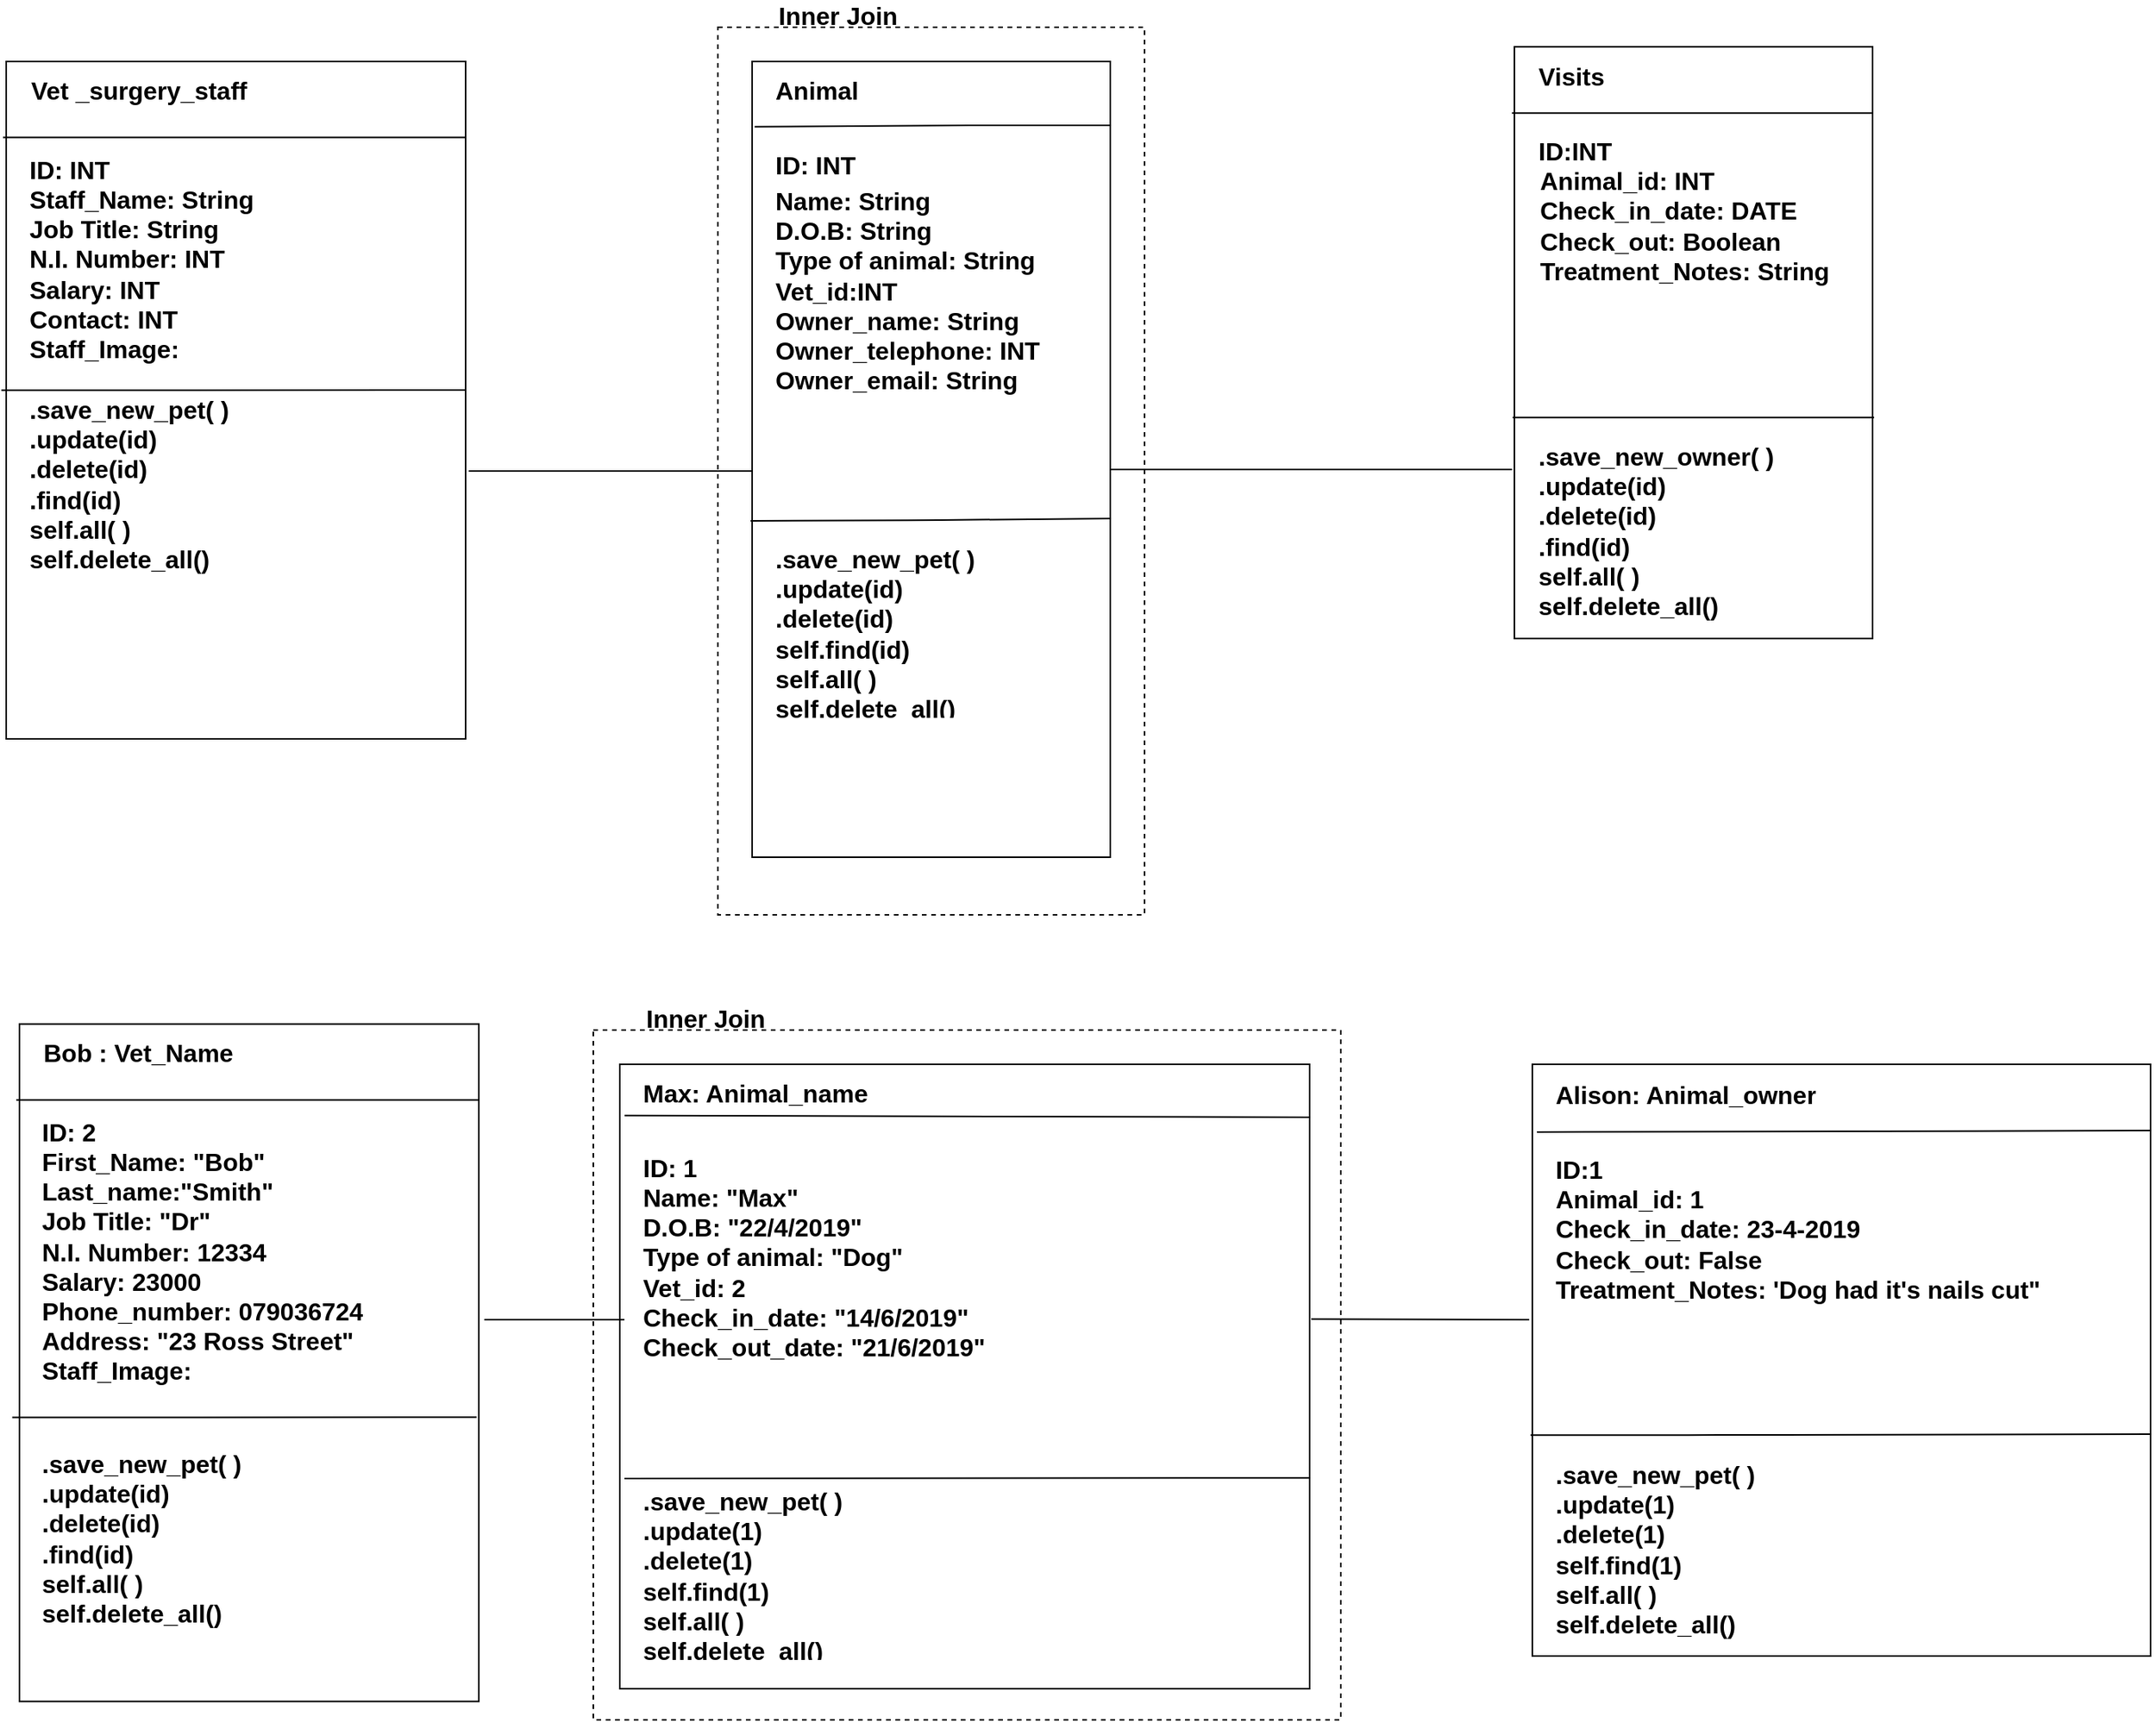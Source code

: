 <mxfile version="10.6.6" type="github"><diagram id="UhrS6bqiRKPR7tqEsJQr" name="Page-1"><mxGraphModel dx="482" dy="589" grid="1" gridSize="10" guides="1" tooltips="1" connect="1" arrows="1" fold="1" page="1" pageScale="2" pageWidth="827" pageHeight="1169" math="0" shadow="0"><root><mxCell id="0"/><mxCell id="1" parent="0"/><mxCell id="Odg2A1MPoNh8IARh7hKs-1" value="" style="rounded=0;whiteSpace=wrap;html=1;fillColor=none;dashed=1;" parent="1" vertex="1"><mxGeometry x="644" y="397.5" width="274" height="570" as="geometry"/></mxCell><mxCell id="Odg2A1MPoNh8IARh7hKs-2" value="" style="rounded=0;whiteSpace=wrap;html=1;fontSize=22;" parent="1" vertex="1"><mxGeometry x="666" y="419.5" width="230" height="511" as="geometry"/></mxCell><mxCell id="Odg2A1MPoNh8IARh7hKs-3" value="&lt;b&gt;&lt;font style=&quot;font-size: 16px&quot;&gt;Animal&lt;/font&gt;&lt;/b&gt;" style="text;html=1;strokeColor=none;fillColor=none;spacing=5;spacingTop=-20;whiteSpace=wrap;overflow=hidden;rounded=0;fontSize=12;" parent="1" vertex="1"><mxGeometry x="676" y="439.071" width="190" height="10" as="geometry"/></mxCell><mxCell id="Odg2A1MPoNh8IARh7hKs-4" value="&lt;font size=&quot;3&quot;&gt;&lt;b&gt;ID: INT&lt;br&gt;&lt;/b&gt;&lt;/font&gt;" style="text;html=1;strokeColor=none;fillColor=none;spacing=5;spacingTop=-20;whiteSpace=wrap;overflow=hidden;rounded=0;fontSize=12;" parent="1" vertex="1"><mxGeometry x="676" y="487.071" width="190" height="10" as="geometry"/></mxCell><mxCell id="Odg2A1MPoNh8IARh7hKs-5" value="&lt;font size=&quot;3&quot;&gt;&lt;b&gt;Name: String&lt;br&gt;D.O.B: String&amp;nbsp;&lt;br&gt;Type of animal: String&lt;br&gt;Vet_id:INT&lt;br&gt;Owner_name: String&lt;br&gt;Owner_telephone: INT&lt;br&gt;Owner_email: String&lt;br&gt;&lt;/b&gt;&lt;/font&gt;" style="text;html=1;strokeColor=none;fillColor=none;spacing=5;spacingTop=-20;whiteSpace=wrap;overflow=hidden;rounded=0;fontSize=12;" parent="1" vertex="1"><mxGeometry x="676" y="509.5" width="200" height="160" as="geometry"/></mxCell><mxCell id="Odg2A1MPoNh8IARh7hKs-6" value="&lt;font size=&quot;3&quot;&gt;&lt;b&gt;.save_new_pet( )&amp;nbsp;&lt;br&gt;.update(id)&lt;br&gt;.delete(id)&amp;nbsp;&lt;br&gt;&lt;/b&gt;&lt;/font&gt;&lt;b&gt;&lt;font style=&quot;font-size: 16px&quot;&gt;self.find(id)&amp;nbsp;&lt;/font&gt;&lt;/b&gt;&lt;font size=&quot;3&quot;&gt;&lt;b&gt;&lt;br&gt;self.all( )&lt;br&gt;self.delete_all()&lt;br&gt;&lt;br&gt;&lt;br&gt;&lt;/b&gt;&lt;/font&gt;" style="text;html=1;strokeColor=none;fillColor=none;spacing=5;spacingTop=-20;whiteSpace=wrap;overflow=hidden;rounded=0;fontSize=12;" parent="1" vertex="1"><mxGeometry x="676" y="739.5" width="200" height="101" as="geometry"/></mxCell><mxCell id="Odg2A1MPoNh8IARh7hKs-7" value="" style="endArrow=none;html=1;fontSize=12;exitX=0.007;exitY=0.082;exitDx=0;exitDy=0;exitPerimeter=0;" parent="1" source="Odg2A1MPoNh8IARh7hKs-2" edge="1"><mxGeometry width="50" height="50" relative="1" as="geometry"><mxPoint x="666" y="869.071" as="sourcePoint"/><mxPoint x="896" y="460.5" as="targetPoint"/><Array as="points"><mxPoint x="815" y="460.5"/></Array></mxGeometry></mxCell><mxCell id="Odg2A1MPoNh8IARh7hKs-8" value="&lt;b&gt;&lt;font style=&quot;font-size: 16px&quot;&gt;Inner Join&lt;/font&gt;&lt;/b&gt;" style="text;html=1;strokeColor=none;fillColor=none;spacing=5;spacingTop=-20;whiteSpace=wrap;overflow=hidden;rounded=0;fontSize=12;" parent="1" vertex="1"><mxGeometry x="677.5" y="390.571" width="190" height="10" as="geometry"/></mxCell><mxCell id="Odg2A1MPoNh8IARh7hKs-9" value="" style="endArrow=none;html=1;fontSize=12;entryX=1.001;entryY=0.41;entryDx=0;entryDy=0;entryPerimeter=0;" parent="1" edge="1"><mxGeometry width="50" height="50" relative="1" as="geometry"><mxPoint x="665" y="714.5" as="sourcePoint"/><mxPoint x="896" y="713" as="targetPoint"/><Array as="points"><mxPoint x="776" y="714.071"/></Array></mxGeometry></mxCell><mxCell id="Odg2A1MPoNh8IARh7hKs-10" value="" style="rounded=0;whiteSpace=wrap;html=1;fillColor=none;dashed=1;" parent="1" vertex="1"><mxGeometry x="564" y="1041.5" width="480" height="443" as="geometry"/></mxCell><mxCell id="Odg2A1MPoNh8IARh7hKs-11" value="" style="rounded=0;whiteSpace=wrap;html=1;fontSize=22;" parent="1" vertex="1"><mxGeometry x="581" y="1063.5" width="443" height="401" as="geometry"/></mxCell><mxCell id="Odg2A1MPoNh8IARh7hKs-12" value="&lt;font size=&quot;3&quot;&gt;&lt;b&gt;Max: Animal_name&lt;/b&gt;&lt;/font&gt;" style="text;html=1;strokeColor=none;fillColor=none;spacing=5;spacingTop=-20;whiteSpace=wrap;overflow=hidden;rounded=0;fontSize=12;" parent="1" vertex="1"><mxGeometry x="591" y="1083.071" width="190" height="10" as="geometry"/></mxCell><mxCell id="Odg2A1MPoNh8IARh7hKs-13" value="&lt;font size=&quot;3&quot;&gt;&lt;b&gt;ID: 1&lt;br&gt;&lt;/b&gt;&lt;/font&gt;" style="text;html=1;strokeColor=none;fillColor=none;spacing=5;spacingTop=-20;whiteSpace=wrap;overflow=hidden;rounded=0;fontSize=12;" parent="1" vertex="1"><mxGeometry x="591" y="1131.071" width="190" height="10" as="geometry"/></mxCell><mxCell id="Odg2A1MPoNh8IARh7hKs-14" value="&lt;font size=&quot;3&quot;&gt;&lt;b&gt;Name: &quot;Max&quot;&lt;br&gt;D.O.B: &quot;22/4/2019&quot;&amp;nbsp;&lt;br&gt;Type of animal: &quot;Dog&quot;&lt;br&gt;&lt;/b&gt;&lt;/font&gt;&lt;font size=&quot;3&quot;&gt;&lt;b&gt;Vet_id: 2&lt;br&gt;Check_in_date: &quot;14/6/2019&quot;&lt;br&gt;Check_out_date: &quot;21/6/2019&quot;&lt;br&gt;&lt;br&gt;&lt;/b&gt;&lt;/font&gt;" style="text;html=1;strokeColor=none;fillColor=none;spacing=5;spacingTop=-20;whiteSpace=wrap;overflow=hidden;rounded=0;fontSize=12;" parent="1" vertex="1"><mxGeometry x="591" y="1149.5" width="443" height="261" as="geometry"/></mxCell><mxCell id="Odg2A1MPoNh8IARh7hKs-15" value="&lt;font size=&quot;3&quot;&gt;&lt;b&gt;.save_new_pet( )&amp;nbsp;&lt;br&gt;.update(1)&lt;br&gt;.delete(1)&amp;nbsp;&lt;br&gt;&lt;/b&gt;&lt;/font&gt;&lt;b&gt;&lt;font style=&quot;font-size: 16px&quot;&gt;self.find(1)&amp;nbsp;&lt;/font&gt;&lt;/b&gt;&lt;font size=&quot;3&quot;&gt;&lt;b&gt;&lt;br&gt;self.all( )&lt;br&gt;self.delete_all()&lt;br&gt;&lt;br&gt;&lt;br&gt;&lt;/b&gt;&lt;/font&gt;" style="text;html=1;strokeColor=none;fillColor=none;spacing=5;spacingTop=-20;whiteSpace=wrap;overflow=hidden;rounded=0;fontSize=12;" parent="1" vertex="1"><mxGeometry x="591" y="1344.5" width="200" height="101" as="geometry"/></mxCell><mxCell id="Odg2A1MPoNh8IARh7hKs-16" value="" style="endArrow=none;html=1;fontSize=12;exitX=0.007;exitY=0.082;exitDx=0;exitDy=0;exitPerimeter=0;" parent="1" source="Odg2A1MPoNh8IARh7hKs-11" edge="1"><mxGeometry width="50" height="50" relative="1" as="geometry"><mxPoint x="581" y="1513.071" as="sourcePoint"/><mxPoint x="1024" y="1097.5" as="targetPoint"/><Array as="points"/></mxGeometry></mxCell><mxCell id="Odg2A1MPoNh8IARh7hKs-17" value="&lt;b&gt;&lt;font style=&quot;font-size: 16px&quot;&gt;Inner Join&lt;/font&gt;&lt;/b&gt;" style="text;html=1;strokeColor=none;fillColor=none;spacing=5;spacingTop=-20;whiteSpace=wrap;overflow=hidden;rounded=0;fontSize=12;" parent="1" vertex="1"><mxGeometry x="592.5" y="1034.571" width="190" height="10" as="geometry"/></mxCell><mxCell id="Odg2A1MPoNh8IARh7hKs-18" value="" style="endArrow=none;html=1;fontSize=12;entryX=1;entryY=0.75;entryDx=0;entryDy=0;" parent="1" edge="1"><mxGeometry width="50" height="50" relative="1" as="geometry"><mxPoint x="584" y="1329.5" as="sourcePoint"/><mxPoint x="1023.857" y="1329.071" as="targetPoint"/><Array as="points"/></mxGeometry></mxCell><mxCell id="Odg2A1MPoNh8IARh7hKs-20" value="" style="rounded=0;whiteSpace=wrap;html=1;fontSize=22;" parent="1" vertex="1"><mxGeometry x="187" y="419.5" width="295" height="435" as="geometry"/></mxCell><mxCell id="Odg2A1MPoNh8IARh7hKs-21" value="&lt;b&gt;&lt;font style=&quot;font-size: 16px&quot;&gt;Vet _surgery_staff&lt;/font&gt;&lt;/b&gt;" style="text;html=1;strokeColor=none;fillColor=none;spacing=5;spacingTop=-20;whiteSpace=wrap;overflow=hidden;rounded=0;fontSize=12;" parent="1" vertex="1"><mxGeometry x="197.5" y="438.571" width="190" height="10" as="geometry"/></mxCell><mxCell id="Odg2A1MPoNh8IARh7hKs-22" value="&lt;font size=&quot;3&quot;&gt;&lt;b&gt;ID: INT&amp;nbsp;&lt;br&gt;&lt;/b&gt;&lt;/font&gt;" style="text;html=1;strokeColor=none;fillColor=none;spacing=5;spacingTop=-20;whiteSpace=wrap;overflow=hidden;rounded=0;fontSize=12;" parent="1" vertex="1"><mxGeometry x="196.5" y="489.571" width="190" height="10" as="geometry"/></mxCell><mxCell id="Odg2A1MPoNh8IARh7hKs-23" value="&lt;font size=&quot;3&quot;&gt;&lt;b&gt;Staff_Name: String&lt;br&gt;Job&amp;nbsp;Title: String&amp;nbsp;&lt;br&gt;N.I. Number: INT&lt;br&gt;Salary: INT&amp;nbsp;&lt;br&gt;Contact: INT&lt;br&gt;Staff_Image:&amp;nbsp;&lt;br&gt;&lt;/b&gt;&lt;/font&gt;" style="text;html=1;strokeColor=none;fillColor=none;spacing=5;spacingTop=-20;whiteSpace=wrap;overflow=hidden;rounded=0;fontSize=12;" parent="1" vertex="1"><mxGeometry x="196.5" y="508.571" width="200" height="112" as="geometry"/></mxCell><mxCell id="Odg2A1MPoNh8IARh7hKs-24" value="&lt;font size=&quot;3&quot;&gt;&lt;b&gt;.save_new_pet( )&amp;nbsp;&lt;br&gt;.update(id)&lt;br&gt;.delete(id)&amp;nbsp;&lt;br&gt;&lt;/b&gt;&lt;/font&gt;&lt;b&gt;&lt;font style=&quot;font-size: 16px&quot;&gt;.find(id)&amp;nbsp;&lt;/font&gt;&lt;/b&gt;&lt;font size=&quot;3&quot;&gt;&lt;b&gt;&lt;br&gt;self.all( )&lt;br&gt;self.delete_all()&lt;br&gt;&lt;br&gt;&lt;/b&gt;&lt;/font&gt;" style="text;html=1;strokeColor=none;fillColor=none;spacing=5;spacingTop=-20;whiteSpace=wrap;overflow=hidden;rounded=0;fontSize=12;" parent="1" vertex="1"><mxGeometry x="196.5" y="643.5" width="284" height="155" as="geometry"/></mxCell><mxCell id="Odg2A1MPoNh8IARh7hKs-25" value="" style="endArrow=none;html=1;fontSize=12;exitX=-0.014;exitY=0.555;exitDx=0;exitDy=0;exitPerimeter=0;" parent="1" edge="1"><mxGeometry width="50" height="50" relative="1" as="geometry"><mxPoint x="183.857" y="630.571" as="sourcePoint"/><mxPoint x="482.0" y="630.5" as="targetPoint"/><Array as="points"><mxPoint x="296.5" y="630.571"/></Array></mxGeometry></mxCell><mxCell id="Odg2A1MPoNh8IARh7hKs-26" value="" style="endArrow=none;html=1;fontSize=12;exitX=-0.007;exitY=0.112;exitDx=0;exitDy=0;exitPerimeter=0;entryX=0.999;entryY=0.112;entryDx=0;entryDy=0;entryPerimeter=0;" parent="1" source="Odg2A1MPoNh8IARh7hKs-20" target="Odg2A1MPoNh8IARh7hKs-20" edge="1"><mxGeometry width="50" height="50" relative="1" as="geometry"><mxPoint x="186.5" y="868.571" as="sourcePoint"/><mxPoint x="236.5" y="818.571" as="targetPoint"/></mxGeometry></mxCell><mxCell id="Odg2A1MPoNh8IARh7hKs-34" value="" style="rounded=0;whiteSpace=wrap;html=1;fontSize=22;" parent="1" vertex="1"><mxGeometry x="195.5" y="1037.667" width="295" height="435" as="geometry"/></mxCell><mxCell id="Odg2A1MPoNh8IARh7hKs-35" value="&lt;font size=&quot;3&quot;&gt;&lt;b&gt;Bob : Vet_Name&lt;/b&gt;&lt;/font&gt;" style="text;html=1;strokeColor=none;fillColor=none;spacing=5;spacingTop=-20;whiteSpace=wrap;overflow=hidden;rounded=0;fontSize=12;" parent="1" vertex="1"><mxGeometry x="206" y="1056.738" width="190" height="10" as="geometry"/></mxCell><mxCell id="Odg2A1MPoNh8IARh7hKs-36" value="&lt;font size=&quot;3&quot;&gt;&lt;b&gt;ID: 2&lt;br&gt;&lt;/b&gt;&lt;/font&gt;" style="text;html=1;strokeColor=none;fillColor=none;spacing=5;spacingTop=-20;whiteSpace=wrap;overflow=hidden;rounded=0;fontSize=12;" parent="1" vertex="1"><mxGeometry x="205" y="1107.738" width="190" height="10" as="geometry"/></mxCell><mxCell id="Odg2A1MPoNh8IARh7hKs-37" value="&lt;font size=&quot;3&quot;&gt;&lt;b&gt;First_Name: &quot;Bob&quot;&lt;br&gt;Last_name:&quot;Smith&quot;&lt;br&gt;Job&amp;nbsp;Title: &quot;Dr&quot;&lt;br&gt;N.I. Number: 12334&lt;br&gt;Salary: 23000&lt;br&gt;Phone_number: 079036724&lt;br&gt;Address: &quot;23 Ross Street&quot;&lt;br&gt;Staff_Image:&amp;nbsp;&lt;br&gt;&lt;/b&gt;&lt;/font&gt;" style="text;html=1;strokeColor=none;fillColor=none;spacing=5;spacingTop=-20;whiteSpace=wrap;overflow=hidden;rounded=0;fontSize=12;" parent="1" vertex="1"><mxGeometry x="205" y="1126.5" width="249" height="146" as="geometry"/></mxCell><mxCell id="Odg2A1MPoNh8IARh7hKs-38" value="&lt;font size=&quot;3&quot;&gt;&lt;b&gt;.save_new_pet( )&amp;nbsp;&lt;br&gt;.update(id)&lt;br&gt;.delete(id)&amp;nbsp;&lt;br&gt;&lt;/b&gt;&lt;/font&gt;&lt;b&gt;&lt;font style=&quot;font-size: 16px&quot;&gt;.find(id)&amp;nbsp;&lt;/font&gt;&lt;/b&gt;&lt;font size=&quot;3&quot;&gt;&lt;b&gt;&lt;br&gt;self.all( )&lt;br&gt;self.delete_all()&lt;br&gt;&lt;br&gt;&lt;/b&gt;&lt;/font&gt;" style="text;html=1;strokeColor=none;fillColor=none;spacing=5;spacingTop=-20;whiteSpace=wrap;overflow=hidden;rounded=0;fontSize=12;" parent="1" vertex="1"><mxGeometry x="205" y="1320.667" width="284" height="155" as="geometry"/></mxCell><mxCell id="Odg2A1MPoNh8IARh7hKs-39" value="" style="endArrow=none;html=1;fontSize=12;exitX=-0.014;exitY=0.555;exitDx=0;exitDy=0;exitPerimeter=0;" parent="1" edge="1"><mxGeometry width="50" height="50" relative="1" as="geometry"><mxPoint x="190.857" y="1290.238" as="sourcePoint"/><mxPoint x="489.0" y="1290.167" as="targetPoint"/><Array as="points"><mxPoint x="303.5" y="1290.238"/></Array></mxGeometry></mxCell><mxCell id="Odg2A1MPoNh8IARh7hKs-40" value="" style="endArrow=none;html=1;fontSize=12;exitX=-0.007;exitY=0.112;exitDx=0;exitDy=0;exitPerimeter=0;entryX=0.999;entryY=0.112;entryDx=0;entryDy=0;entryPerimeter=0;" parent="1" source="Odg2A1MPoNh8IARh7hKs-34" target="Odg2A1MPoNh8IARh7hKs-34" edge="1"><mxGeometry width="50" height="50" relative="1" as="geometry"><mxPoint x="195" y="1486.738" as="sourcePoint"/><mxPoint x="245" y="1436.738" as="targetPoint"/></mxGeometry></mxCell><mxCell id="Odg2A1MPoNh8IARh7hKs-48" value="" style="rounded=0;whiteSpace=wrap;html=1;fontSize=22;" parent="1" vertex="1"><mxGeometry x="1155.5" y="410.071" width="230" height="380" as="geometry"/></mxCell><mxCell id="Odg2A1MPoNh8IARh7hKs-49" value="&lt;b&gt;&lt;font style=&quot;font-size: 16px&quot;&gt;Visits&lt;/font&gt;&lt;/b&gt;" style="text;html=1;strokeColor=none;fillColor=none;spacing=5;spacingTop=-20;whiteSpace=wrap;overflow=hidden;rounded=0;fontSize=12;" parent="1" vertex="1"><mxGeometry x="1165.5" y="430.071" width="190" height="10" as="geometry"/></mxCell><mxCell id="Odg2A1MPoNh8IARh7hKs-50" value="&lt;font size=&quot;3&quot;&gt;&lt;b&gt;ID:INT&lt;br&gt;&lt;/b&gt;&lt;/font&gt;" style="text;html=1;strokeColor=none;fillColor=none;spacing=5;spacingTop=-20;whiteSpace=wrap;overflow=hidden;rounded=0;fontSize=12;" parent="1" vertex="1"><mxGeometry x="1165.5" y="478.071" width="190" height="10" as="geometry"/></mxCell><mxCell id="Odg2A1MPoNh8IARh7hKs-51" value="&lt;font size=&quot;3&quot;&gt;&lt;b&gt;&lt;br&gt;Animal_id: INT&lt;br&gt;Check_in_date: DATE&lt;br&gt;Check_out: Boolean&lt;br&gt;Treatment_Notes: String&lt;br&gt;&lt;/b&gt;&lt;/font&gt;" style="text;html=1;strokeColor=none;fillColor=none;spacing=5;spacingTop=-20;whiteSpace=wrap;overflow=hidden;rounded=0;fontSize=12;" parent="1" vertex="1"><mxGeometry x="1166.5" y="478" width="200" height="156" as="geometry"/></mxCell><mxCell id="Odg2A1MPoNh8IARh7hKs-52" value="&lt;font size=&quot;3&quot;&gt;&lt;b&gt;.save_new_owner( )&amp;nbsp;&lt;br&gt;.update(id)&lt;br&gt;.delete(id)&amp;nbsp;&lt;br&gt;&lt;/b&gt;&lt;/font&gt;&lt;b&gt;&lt;font style=&quot;font-size: 16px&quot;&gt;.find(id)&amp;nbsp;&lt;/font&gt;&lt;/b&gt;&lt;font size=&quot;3&quot;&gt;&lt;b&gt;&lt;br&gt;self.all( )&lt;br&gt;self.delete_all()&lt;br&gt;&lt;br&gt;&lt;br&gt;&lt;/b&gt;&lt;/font&gt;" style="text;html=1;strokeColor=none;fillColor=none;spacing=5;spacingTop=-20;whiteSpace=wrap;overflow=hidden;rounded=0;fontSize=12;" parent="1" vertex="1"><mxGeometry x="1165.5" y="674.071" width="200" height="112" as="geometry"/></mxCell><mxCell id="Odg2A1MPoNh8IARh7hKs-53" value="" style="endArrow=none;html=1;fontSize=12;exitX=-0.007;exitY=0.616;exitDx=0;exitDy=0;exitPerimeter=0;" parent="1" edge="1"><mxGeometry width="50" height="50" relative="1" as="geometry"><mxPoint x="1154.357" y="648.071" as="sourcePoint"/><mxPoint x="1386.5" y="648.071" as="targetPoint"/><Array as="points"><mxPoint x="1265.5" y="648.071"/></Array></mxGeometry></mxCell><mxCell id="Odg2A1MPoNh8IARh7hKs-54" value="" style="endArrow=none;html=1;fontSize=12;exitX=-0.007;exitY=0.112;exitDx=0;exitDy=0;exitPerimeter=0;entryX=0.999;entryY=0.112;entryDx=0;entryDy=0;entryPerimeter=0;" parent="1" source="Odg2A1MPoNh8IARh7hKs-48" target="Odg2A1MPoNh8IARh7hKs-48" edge="1"><mxGeometry width="50" height="50" relative="1" as="geometry"><mxPoint x="1155.5" y="860.071" as="sourcePoint"/><mxPoint x="1205.5" y="810.071" as="targetPoint"/></mxGeometry></mxCell><mxCell id="Odg2A1MPoNh8IARh7hKs-55" value="" style="rounded=0;whiteSpace=wrap;html=1;fontSize=22;" parent="1" vertex="1"><mxGeometry x="1167" y="1063.5" width="397" height="380" as="geometry"/></mxCell><mxCell id="Odg2A1MPoNh8IARh7hKs-56" value="&lt;b&gt;&lt;font style=&quot;font-size: 16px&quot;&gt;Alison: Animal_owner&lt;/font&gt;&lt;/b&gt;" style="text;html=1;strokeColor=none;fillColor=none;spacing=5;spacingTop=-20;whiteSpace=wrap;overflow=hidden;rounded=0;fontSize=12;" parent="1" vertex="1"><mxGeometry x="1177" y="1083.571" width="190" height="10" as="geometry"/></mxCell><mxCell id="Odg2A1MPoNh8IARh7hKs-57" value="&lt;font size=&quot;3&quot;&gt;&lt;b&gt;ID:1&lt;br&gt;&lt;/b&gt;&lt;/font&gt;" style="text;html=1;strokeColor=none;fillColor=none;spacing=5;spacingTop=-20;whiteSpace=wrap;overflow=hidden;rounded=0;fontSize=12;" parent="1" vertex="1"><mxGeometry x="1177" y="1131.571" width="190" height="10" as="geometry"/></mxCell><mxCell id="Odg2A1MPoNh8IARh7hKs-59" value="&lt;font size=&quot;3&quot;&gt;&lt;b&gt;.save_new_pet( )&amp;nbsp;&lt;br&gt;.update(1)&lt;br&gt;.delete(1)&amp;nbsp;&lt;br&gt;&lt;/b&gt;&lt;/font&gt;&lt;b&gt;&lt;font style=&quot;font-size: 16px&quot;&gt;self.find(1)&amp;nbsp;&lt;/font&gt;&lt;/b&gt;&lt;font size=&quot;3&quot;&gt;&lt;b&gt;&lt;br&gt;self.all( )&lt;br&gt;self.delete_all()&lt;br&gt;&lt;br&gt;&lt;br&gt;&lt;/b&gt;&lt;/font&gt;" style="text;html=1;strokeColor=none;fillColor=none;spacing=5;spacingTop=-20;whiteSpace=wrap;overflow=hidden;rounded=0;fontSize=12;" parent="1" vertex="1"><mxGeometry x="1177" y="1327.571" width="200" height="112" as="geometry"/></mxCell><mxCell id="Odg2A1MPoNh8IARh7hKs-60" value="" style="endArrow=none;html=1;fontSize=12;exitX=-0.007;exitY=0.616;exitDx=0;exitDy=0;exitPerimeter=0;entryX=1.001;entryY=0.625;entryDx=0;entryDy=0;entryPerimeter=0;" parent="1" target="Odg2A1MPoNh8IARh7hKs-55" edge="1"><mxGeometry width="50" height="50" relative="1" as="geometry"><mxPoint x="1165.857" y="1301.571" as="sourcePoint"/><mxPoint x="1398" y="1301.571" as="targetPoint"/><Array as="points"><mxPoint x="1277" y="1301.571"/></Array></mxGeometry></mxCell><mxCell id="Odg2A1MPoNh8IARh7hKs-61" value="" style="endArrow=none;html=1;fontSize=12;entryX=0.999;entryY=0.112;entryDx=0;entryDy=0;entryPerimeter=0;" parent="1" target="Odg2A1MPoNh8IARh7hKs-55" edge="1"><mxGeometry width="50" height="50" relative="1" as="geometry"><mxPoint x="1170" y="1107" as="sourcePoint"/><mxPoint x="1217" y="1463.571" as="targetPoint"/></mxGeometry></mxCell><mxCell id="Odg2A1MPoNh8IARh7hKs-63" value="" style="endArrow=none;html=1;fontSize=14;endFill=0;" parent="1" edge="1"><mxGeometry width="50" height="50" relative="1" as="geometry"><mxPoint x="484" y="682.5" as="sourcePoint"/><mxPoint x="666" y="682.5" as="targetPoint"/></mxGeometry></mxCell><mxCell id="Odg2A1MPoNh8IARh7hKs-64" value="" style="endArrow=none;html=1;fontSize=14;endFill=0;" parent="1" edge="1"><mxGeometry width="50" height="50" relative="1" as="geometry"><mxPoint x="896" y="681.5" as="sourcePoint"/><mxPoint x="1154" y="681.5" as="targetPoint"/></mxGeometry></mxCell><mxCell id="Odg2A1MPoNh8IARh7hKs-65" value="" style="endArrow=none;html=1;fontSize=14;endFill=0;" parent="1" edge="1"><mxGeometry width="50" height="50" relative="1" as="geometry"><mxPoint x="494" y="1227.5" as="sourcePoint"/><mxPoint x="584" y="1227.5" as="targetPoint"/></mxGeometry></mxCell><mxCell id="Odg2A1MPoNh8IARh7hKs-67" value="" style="endArrow=none;html=1;fontSize=14;endFill=0;" parent="1" edge="1"><mxGeometry width="50" height="50" relative="1" as="geometry"><mxPoint x="1025.0" y="1227.167" as="sourcePoint"/><mxPoint x="1165" y="1227.5" as="targetPoint"/></mxGeometry></mxCell><mxCell id="-WgGlCEUvNAvA-VLTKlr-1" value="&lt;font size=&quot;3&quot;&gt;&lt;b&gt;&lt;br&gt;Animal_id: 1&lt;br&gt;Check_in_date: 23-4-2019&lt;br&gt;Check_out: False&lt;br&gt;Treatment_Notes: 'Dog had it's nails cut&quot;&lt;br&gt;&lt;/b&gt;&lt;/font&gt;" style="text;html=1;strokeColor=none;fillColor=none;spacing=5;spacingTop=-20;whiteSpace=wrap;overflow=hidden;rounded=0;fontSize=12;" vertex="1" parent="1"><mxGeometry x="1177" y="1132" width="343" height="156" as="geometry"/></mxCell></root></mxGraphModel></diagram></mxfile>